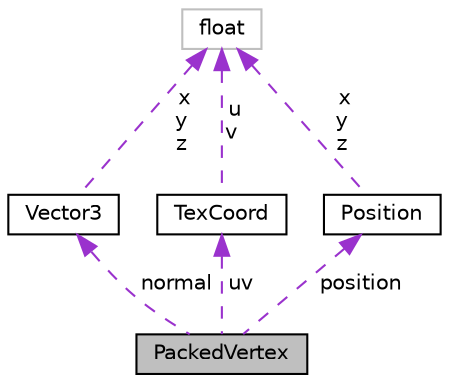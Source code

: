 digraph "PackedVertex"
{
  bgcolor="transparent";
  edge [fontname="Helvetica",fontsize="10",labelfontname="Helvetica",labelfontsize="10"];
  node [fontname="Helvetica",fontsize="10",shape=record];
  Node1 [label="PackedVertex",height=0.2,width=0.4,color="black", fillcolor="grey75", style="filled", fontcolor="black"];
  Node2 -> Node1 [dir="back",color="darkorchid3",fontsize="10",style="dashed",label=" normal" ,fontname="Helvetica"];
  Node2 [label="Vector3",height=0.2,width=0.4,color="black",URL="$structVector3.html",tooltip="Defines a 3D vector and its methods. "];
  Node3 -> Node2 [dir="back",color="darkorchid3",fontsize="10",style="dashed",label=" x\ny\nz" ,fontname="Helvetica"];
  Node3 [label="float",height=0.2,width=0.4,color="grey75"];
  Node4 -> Node1 [dir="back",color="darkorchid3",fontsize="10",style="dashed",label=" uv" ,fontname="Helvetica"];
  Node4 [label="TexCoord",height=0.2,width=0.4,color="black",URL="$structTexCoord.html",tooltip="Struct for the coordinates /*. "];
  Node3 -> Node4 [dir="back",color="darkorchid3",fontsize="10",style="dashed",label=" u\nv" ,fontname="Helvetica"];
  Node5 -> Node1 [dir="back",color="darkorchid3",fontsize="10",style="dashed",label=" position" ,fontname="Helvetica"];
  Node5 [label="Position",height=0.2,width=0.4,color="black",URL="$structPosition.html",tooltip="Struct for the Position /*. "];
  Node3 -> Node5 [dir="back",color="darkorchid3",fontsize="10",style="dashed",label=" x\ny\nz" ,fontname="Helvetica"];
}
